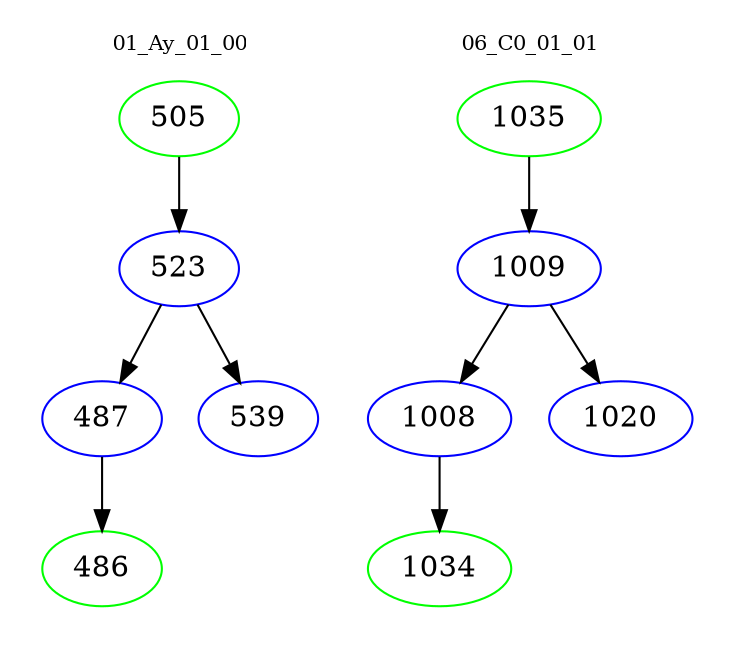 digraph{
subgraph cluster_0 {
color = white
label = "01_Ay_01_00";
fontsize=10;
T0_505 [label="505", color="green"]
T0_505 -> T0_523 [color="black"]
T0_523 [label="523", color="blue"]
T0_523 -> T0_487 [color="black"]
T0_487 [label="487", color="blue"]
T0_487 -> T0_486 [color="black"]
T0_486 [label="486", color="green"]
T0_523 -> T0_539 [color="black"]
T0_539 [label="539", color="blue"]
}
subgraph cluster_1 {
color = white
label = "06_C0_01_01";
fontsize=10;
T1_1035 [label="1035", color="green"]
T1_1035 -> T1_1009 [color="black"]
T1_1009 [label="1009", color="blue"]
T1_1009 -> T1_1008 [color="black"]
T1_1008 [label="1008", color="blue"]
T1_1008 -> T1_1034 [color="black"]
T1_1034 [label="1034", color="green"]
T1_1009 -> T1_1020 [color="black"]
T1_1020 [label="1020", color="blue"]
}
}
